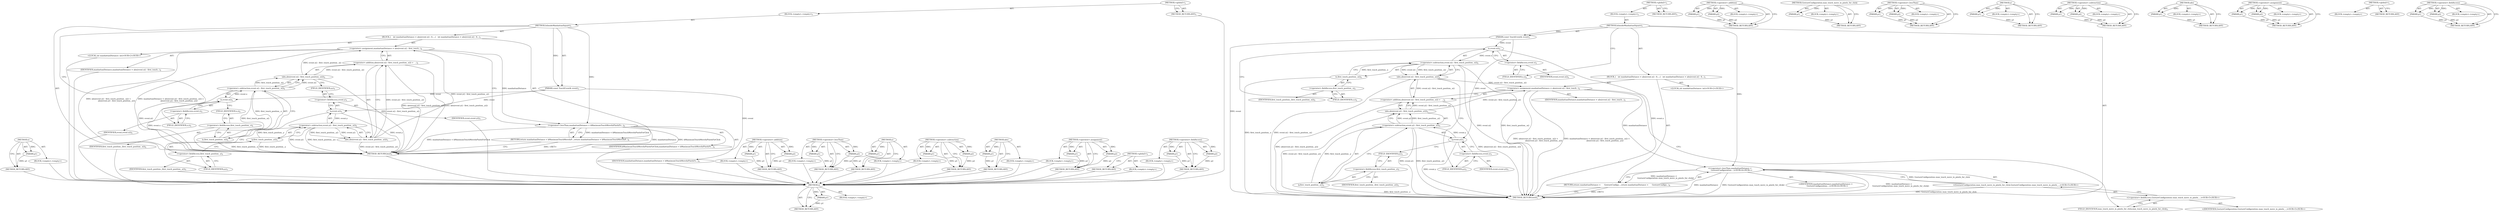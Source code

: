 digraph "&lt;operator&gt;.fieldAccess" {
vulnerable_79 [label=<(METHOD,x)>];
vulnerable_80 [label=<(PARAM,p1)>];
vulnerable_81 [label=<(BLOCK,&lt;empty&gt;,&lt;empty&gt;)>];
vulnerable_82 [label=<(METHOD_RETURN,ANY)>];
vulnerable_6 [label=<(METHOD,&lt;global&gt;)<SUB>1</SUB>>];
vulnerable_7 [label=<(BLOCK,&lt;empty&gt;,&lt;empty&gt;)<SUB>1</SUB>>];
vulnerable_8 [label=<(METHOD,IsInsideManhattanSquare)<SUB>1</SUB>>];
vulnerable_9 [label=<(PARAM,const TouchEvent&amp; event)<SUB>1</SUB>>];
vulnerable_10 [label=<(BLOCK,{
   int manhattanDistance = abs(event.x() - fi...,{
   int manhattanDistance = abs(event.x() - fi...)<SUB>1</SUB>>];
vulnerable_11 [label="<(LOCAL,int manhattanDistance: int)<SUB>2</SUB>>"];
vulnerable_12 [label=<(&lt;operator&gt;.assignment,manhattanDistance = abs(event.x() - first_touch...)<SUB>2</SUB>>];
vulnerable_13 [label=<(IDENTIFIER,manhattanDistance,manhattanDistance = abs(event.x() - first_touch...)<SUB>2</SUB>>];
vulnerable_14 [label=<(&lt;operator&gt;.addition,abs(event.x() - first_touch_position_.x()) +
  ...)<SUB>2</SUB>>];
vulnerable_15 [label=<(abs,abs(event.x() - first_touch_position_.x()))<SUB>2</SUB>>];
vulnerable_16 [label=<(&lt;operator&gt;.subtraction,event.x() - first_touch_position_.x())<SUB>2</SUB>>];
vulnerable_17 [label=<(x,event.x())<SUB>2</SUB>>];
vulnerable_18 [label=<(&lt;operator&gt;.fieldAccess,event.x)<SUB>2</SUB>>];
vulnerable_19 [label=<(IDENTIFIER,event,event.x())<SUB>2</SUB>>];
vulnerable_20 [label=<(FIELD_IDENTIFIER,x,x)<SUB>2</SUB>>];
vulnerable_21 [label=<(x,first_touch_position_.x())<SUB>2</SUB>>];
vulnerable_22 [label=<(&lt;operator&gt;.fieldAccess,first_touch_position_.x)<SUB>2</SUB>>];
vulnerable_23 [label=<(IDENTIFIER,first_touch_position_,first_touch_position_.x())<SUB>2</SUB>>];
vulnerable_24 [label=<(FIELD_IDENTIFIER,x,x)<SUB>2</SUB>>];
vulnerable_25 [label=<(abs,abs(event.y() - first_touch_position_.y()))<SUB>3</SUB>>];
vulnerable_26 [label=<(&lt;operator&gt;.subtraction,event.y() - first_touch_position_.y())<SUB>3</SUB>>];
vulnerable_27 [label=<(y,event.y())<SUB>3</SUB>>];
vulnerable_28 [label=<(&lt;operator&gt;.fieldAccess,event.y)<SUB>3</SUB>>];
vulnerable_29 [label=<(IDENTIFIER,event,event.y())<SUB>3</SUB>>];
vulnerable_30 [label=<(FIELD_IDENTIFIER,y,y)<SUB>3</SUB>>];
vulnerable_31 [label=<(y,first_touch_position_.y())<SUB>3</SUB>>];
vulnerable_32 [label=<(&lt;operator&gt;.fieldAccess,first_touch_position_.y)<SUB>3</SUB>>];
vulnerable_33 [label=<(IDENTIFIER,first_touch_position_,first_touch_position_.y())<SUB>3</SUB>>];
vulnerable_34 [label=<(FIELD_IDENTIFIER,y,y)<SUB>3</SUB>>];
vulnerable_35 [label=<(RETURN,return manhattanDistance &lt; kMaximumTouchMoveInP...,return manhattanDistance &lt; kMaximumTouchMoveInP...)<SUB>4</SUB>>];
vulnerable_36 [label=<(&lt;operator&gt;.lessThan,manhattanDistance &lt; kMaximumTouchMoveInPixelsFo...)<SUB>4</SUB>>];
vulnerable_37 [label=<(IDENTIFIER,manhattanDistance,manhattanDistance &lt; kMaximumTouchMoveInPixelsFo...)<SUB>4</SUB>>];
vulnerable_38 [label=<(IDENTIFIER,kMaximumTouchMoveInPixelsForClick,manhattanDistance &lt; kMaximumTouchMoveInPixelsFo...)<SUB>4</SUB>>];
vulnerable_39 [label=<(METHOD_RETURN,bool)<SUB>1</SUB>>];
vulnerable_41 [label=<(METHOD_RETURN,ANY)<SUB>1</SUB>>];
vulnerable_65 [label=<(METHOD,&lt;operator&gt;.addition)>];
vulnerable_66 [label=<(PARAM,p1)>];
vulnerable_67 [label=<(PARAM,p2)>];
vulnerable_68 [label=<(BLOCK,&lt;empty&gt;,&lt;empty&gt;)>];
vulnerable_69 [label=<(METHOD_RETURN,ANY)>];
vulnerable_92 [label=<(METHOD,&lt;operator&gt;.lessThan)>];
vulnerable_93 [label=<(PARAM,p1)>];
vulnerable_94 [label=<(PARAM,p2)>];
vulnerable_95 [label=<(BLOCK,&lt;empty&gt;,&lt;empty&gt;)>];
vulnerable_96 [label=<(METHOD_RETURN,ANY)>];
vulnerable_88 [label=<(METHOD,y)>];
vulnerable_89 [label=<(PARAM,p1)>];
vulnerable_90 [label=<(BLOCK,&lt;empty&gt;,&lt;empty&gt;)>];
vulnerable_91 [label=<(METHOD_RETURN,ANY)>];
vulnerable_74 [label=<(METHOD,&lt;operator&gt;.subtraction)>];
vulnerable_75 [label=<(PARAM,p1)>];
vulnerable_76 [label=<(PARAM,p2)>];
vulnerable_77 [label=<(BLOCK,&lt;empty&gt;,&lt;empty&gt;)>];
vulnerable_78 [label=<(METHOD_RETURN,ANY)>];
vulnerable_70 [label=<(METHOD,abs)>];
vulnerable_71 [label=<(PARAM,p1)>];
vulnerable_72 [label=<(BLOCK,&lt;empty&gt;,&lt;empty&gt;)>];
vulnerable_73 [label=<(METHOD_RETURN,ANY)>];
vulnerable_60 [label=<(METHOD,&lt;operator&gt;.assignment)>];
vulnerable_61 [label=<(PARAM,p1)>];
vulnerable_62 [label=<(PARAM,p2)>];
vulnerable_63 [label=<(BLOCK,&lt;empty&gt;,&lt;empty&gt;)>];
vulnerable_64 [label=<(METHOD_RETURN,ANY)>];
vulnerable_54 [label=<(METHOD,&lt;global&gt;)<SUB>1</SUB>>];
vulnerable_55 [label=<(BLOCK,&lt;empty&gt;,&lt;empty&gt;)>];
vulnerable_56 [label=<(METHOD_RETURN,ANY)>];
vulnerable_83 [label=<(METHOD,&lt;operator&gt;.fieldAccess)>];
vulnerable_84 [label=<(PARAM,p1)>];
vulnerable_85 [label=<(PARAM,p2)>];
vulnerable_86 [label=<(BLOCK,&lt;empty&gt;,&lt;empty&gt;)>];
vulnerable_87 [label=<(METHOD_RETURN,ANY)>];
fixed_82 [label=<(METHOD,x)>];
fixed_83 [label=<(PARAM,p1)>];
fixed_84 [label=<(BLOCK,&lt;empty&gt;,&lt;empty&gt;)>];
fixed_85 [label=<(METHOD_RETURN,ANY)>];
fixed_6 [label=<(METHOD,&lt;global&gt;)<SUB>1</SUB>>];
fixed_7 [label=<(BLOCK,&lt;empty&gt;,&lt;empty&gt;)<SUB>1</SUB>>];
fixed_8 [label=<(METHOD,IsInsideManhattanSquare)<SUB>1</SUB>>];
fixed_9 [label=<(PARAM,const TouchEvent&amp; event)<SUB>1</SUB>>];
fixed_10 [label=<(BLOCK,{
   int manhattanDistance = abs(event.x() - fi...,{
   int manhattanDistance = abs(event.x() - fi...)<SUB>1</SUB>>];
fixed_11 [label="<(LOCAL,int manhattanDistance: int)<SUB>2</SUB>>"];
fixed_12 [label=<(&lt;operator&gt;.assignment,manhattanDistance = abs(event.x() - first_touch...)<SUB>2</SUB>>];
fixed_13 [label=<(IDENTIFIER,manhattanDistance,manhattanDistance = abs(event.x() - first_touch...)<SUB>2</SUB>>];
fixed_14 [label=<(&lt;operator&gt;.addition,abs(event.x() - first_touch_position_.x()) +
  ...)<SUB>2</SUB>>];
fixed_15 [label=<(abs,abs(event.x() - first_touch_position_.x()))<SUB>2</SUB>>];
fixed_16 [label=<(&lt;operator&gt;.subtraction,event.x() - first_touch_position_.x())<SUB>2</SUB>>];
fixed_17 [label=<(x,event.x())<SUB>2</SUB>>];
fixed_18 [label=<(&lt;operator&gt;.fieldAccess,event.x)<SUB>2</SUB>>];
fixed_19 [label=<(IDENTIFIER,event,event.x())<SUB>2</SUB>>];
fixed_20 [label=<(FIELD_IDENTIFIER,x,x)<SUB>2</SUB>>];
fixed_21 [label=<(x,first_touch_position_.x())<SUB>2</SUB>>];
fixed_22 [label=<(&lt;operator&gt;.fieldAccess,first_touch_position_.x)<SUB>2</SUB>>];
fixed_23 [label=<(IDENTIFIER,first_touch_position_,first_touch_position_.x())<SUB>2</SUB>>];
fixed_24 [label=<(FIELD_IDENTIFIER,x,x)<SUB>2</SUB>>];
fixed_25 [label=<(abs,abs(event.y() - first_touch_position_.y()))<SUB>3</SUB>>];
fixed_26 [label=<(&lt;operator&gt;.subtraction,event.y() - first_touch_position_.y())<SUB>3</SUB>>];
fixed_27 [label=<(y,event.y())<SUB>3</SUB>>];
fixed_28 [label=<(&lt;operator&gt;.fieldAccess,event.y)<SUB>3</SUB>>];
fixed_29 [label=<(IDENTIFIER,event,event.y())<SUB>3</SUB>>];
fixed_30 [label=<(FIELD_IDENTIFIER,y,y)<SUB>3</SUB>>];
fixed_31 [label=<(y,first_touch_position_.y())<SUB>3</SUB>>];
fixed_32 [label=<(&lt;operator&gt;.fieldAccess,first_touch_position_.y)<SUB>3</SUB>>];
fixed_33 [label=<(IDENTIFIER,first_touch_position_,first_touch_position_.y())<SUB>3</SUB>>];
fixed_34 [label=<(FIELD_IDENTIFIER,y,y)<SUB>3</SUB>>];
fixed_35 [label=<(RETURN,return manhattanDistance &lt;
      GestureConfigu...,return manhattanDistance &lt;
      GestureConfigu...)<SUB>4</SUB>>];
fixed_36 [label="<(&lt;operator&gt;.lessThan,manhattanDistance &lt;
      GestureConfiguration:...)<SUB>4</SUB>>"];
fixed_37 [label="<(IDENTIFIER,manhattanDistance,manhattanDistance &lt;
      GestureConfiguration:...)<SUB>4</SUB>>"];
fixed_38 [label="<(GestureConfiguration.max_touch_move_in_pixels_for_click,GestureConfiguration::max_touch_move_in_pixels_...)<SUB>5</SUB>>"];
fixed_39 [label="<(&lt;operator&gt;.fieldAccess,GestureConfiguration::max_touch_move_in_pixels_...)<SUB>5</SUB>>"];
fixed_40 [label="<(IDENTIFIER,GestureConfiguration,GestureConfiguration::max_touch_move_in_pixels_...)<SUB>5</SUB>>"];
fixed_41 [label=<(FIELD_IDENTIFIER,max_touch_move_in_pixels_for_click,max_touch_move_in_pixels_for_click)<SUB>5</SUB>>];
fixed_42 [label=<(METHOD_RETURN,bool)<SUB>1</SUB>>];
fixed_44 [label=<(METHOD_RETURN,ANY)<SUB>1</SUB>>];
fixed_68 [label=<(METHOD,&lt;operator&gt;.addition)>];
fixed_69 [label=<(PARAM,p1)>];
fixed_70 [label=<(PARAM,p2)>];
fixed_71 [label=<(BLOCK,&lt;empty&gt;,&lt;empty&gt;)>];
fixed_72 [label=<(METHOD_RETURN,ANY)>];
fixed_100 [label=<(METHOD,GestureConfiguration.max_touch_move_in_pixels_for_click)>];
fixed_101 [label=<(PARAM,p1)>];
fixed_102 [label=<(BLOCK,&lt;empty&gt;,&lt;empty&gt;)>];
fixed_103 [label=<(METHOD_RETURN,ANY)>];
fixed_95 [label=<(METHOD,&lt;operator&gt;.lessThan)>];
fixed_96 [label=<(PARAM,p1)>];
fixed_97 [label=<(PARAM,p2)>];
fixed_98 [label=<(BLOCK,&lt;empty&gt;,&lt;empty&gt;)>];
fixed_99 [label=<(METHOD_RETURN,ANY)>];
fixed_91 [label=<(METHOD,y)>];
fixed_92 [label=<(PARAM,p1)>];
fixed_93 [label=<(BLOCK,&lt;empty&gt;,&lt;empty&gt;)>];
fixed_94 [label=<(METHOD_RETURN,ANY)>];
fixed_77 [label=<(METHOD,&lt;operator&gt;.subtraction)>];
fixed_78 [label=<(PARAM,p1)>];
fixed_79 [label=<(PARAM,p2)>];
fixed_80 [label=<(BLOCK,&lt;empty&gt;,&lt;empty&gt;)>];
fixed_81 [label=<(METHOD_RETURN,ANY)>];
fixed_73 [label=<(METHOD,abs)>];
fixed_74 [label=<(PARAM,p1)>];
fixed_75 [label=<(BLOCK,&lt;empty&gt;,&lt;empty&gt;)>];
fixed_76 [label=<(METHOD_RETURN,ANY)>];
fixed_63 [label=<(METHOD,&lt;operator&gt;.assignment)>];
fixed_64 [label=<(PARAM,p1)>];
fixed_65 [label=<(PARAM,p2)>];
fixed_66 [label=<(BLOCK,&lt;empty&gt;,&lt;empty&gt;)>];
fixed_67 [label=<(METHOD_RETURN,ANY)>];
fixed_57 [label=<(METHOD,&lt;global&gt;)<SUB>1</SUB>>];
fixed_58 [label=<(BLOCK,&lt;empty&gt;,&lt;empty&gt;)>];
fixed_59 [label=<(METHOD_RETURN,ANY)>];
fixed_86 [label=<(METHOD,&lt;operator&gt;.fieldAccess)>];
fixed_87 [label=<(PARAM,p1)>];
fixed_88 [label=<(PARAM,p2)>];
fixed_89 [label=<(BLOCK,&lt;empty&gt;,&lt;empty&gt;)>];
fixed_90 [label=<(METHOD_RETURN,ANY)>];
vulnerable_79 -> vulnerable_80  [key=0, label="AST: "];
vulnerable_79 -> vulnerable_80  [key=1, label="DDG: "];
vulnerable_79 -> vulnerable_81  [key=0, label="AST: "];
vulnerable_79 -> vulnerable_82  [key=0, label="AST: "];
vulnerable_79 -> vulnerable_82  [key=1, label="CFG: "];
vulnerable_80 -> vulnerable_82  [key=0, label="DDG: p1"];
vulnerable_81 -> fixed_82  [key=0];
vulnerable_82 -> fixed_82  [key=0];
vulnerable_6 -> vulnerable_7  [key=0, label="AST: "];
vulnerable_6 -> vulnerable_41  [key=0, label="AST: "];
vulnerable_6 -> vulnerable_41  [key=1, label="CFG: "];
vulnerable_7 -> vulnerable_8  [key=0, label="AST: "];
vulnerable_8 -> vulnerable_9  [key=0, label="AST: "];
vulnerable_8 -> vulnerable_9  [key=1, label="DDG: "];
vulnerable_8 -> vulnerable_10  [key=0, label="AST: "];
vulnerable_8 -> vulnerable_39  [key=0, label="AST: "];
vulnerable_8 -> vulnerable_20  [key=0, label="CFG: "];
vulnerable_8 -> vulnerable_36  [key=0, label="DDG: "];
vulnerable_9 -> vulnerable_39  [key=0, label="DDG: event"];
vulnerable_9 -> vulnerable_17  [key=0, label="DDG: event"];
vulnerable_9 -> vulnerable_27  [key=0, label="DDG: event"];
vulnerable_10 -> vulnerable_11  [key=0, label="AST: "];
vulnerable_10 -> vulnerable_12  [key=0, label="AST: "];
vulnerable_10 -> vulnerable_35  [key=0, label="AST: "];
vulnerable_11 -> fixed_82  [key=0];
vulnerable_12 -> vulnerable_13  [key=0, label="AST: "];
vulnerable_12 -> vulnerable_14  [key=0, label="AST: "];
vulnerable_12 -> vulnerable_36  [key=0, label="CFG: "];
vulnerable_12 -> vulnerable_36  [key=1, label="DDG: manhattanDistance"];
vulnerable_12 -> vulnerable_39  [key=0, label="DDG: abs(event.x() - first_touch_position_.x()) +
                           abs(event.y() - first_touch_position_.y())"];
vulnerable_12 -> vulnerable_39  [key=1, label="DDG: manhattanDistance = abs(event.x() - first_touch_position_.x()) +
                           abs(event.y() - first_touch_position_.y())"];
vulnerable_13 -> fixed_82  [key=0];
vulnerable_14 -> vulnerable_15  [key=0, label="AST: "];
vulnerable_14 -> vulnerable_25  [key=0, label="AST: "];
vulnerable_14 -> vulnerable_12  [key=0, label="CFG: "];
vulnerable_14 -> vulnerable_39  [key=0, label="DDG: abs(event.x() - first_touch_position_.x())"];
vulnerable_14 -> vulnerable_39  [key=1, label="DDG: abs(event.y() - first_touch_position_.y())"];
vulnerable_15 -> vulnerable_16  [key=0, label="AST: "];
vulnerable_15 -> vulnerable_30  [key=0, label="CFG: "];
vulnerable_15 -> vulnerable_39  [key=0, label="DDG: event.x() - first_touch_position_.x()"];
vulnerable_15 -> vulnerable_12  [key=0, label="DDG: event.x() - first_touch_position_.x()"];
vulnerable_15 -> vulnerable_14  [key=0, label="DDG: event.x() - first_touch_position_.x()"];
vulnerable_16 -> vulnerable_17  [key=0, label="AST: "];
vulnerable_16 -> vulnerable_21  [key=0, label="AST: "];
vulnerable_16 -> vulnerable_15  [key=0, label="CFG: "];
vulnerable_16 -> vulnerable_15  [key=1, label="DDG: event.x()"];
vulnerable_16 -> vulnerable_15  [key=2, label="DDG: first_touch_position_.x()"];
vulnerable_16 -> vulnerable_39  [key=0, label="DDG: event.x()"];
vulnerable_16 -> vulnerable_39  [key=1, label="DDG: first_touch_position_.x()"];
vulnerable_17 -> vulnerable_18  [key=0, label="AST: "];
vulnerable_17 -> vulnerable_24  [key=0, label="CFG: "];
vulnerable_17 -> vulnerable_39  [key=0, label="DDG: event.x"];
vulnerable_17 -> vulnerable_16  [key=0, label="DDG: event.x"];
vulnerable_18 -> vulnerable_19  [key=0, label="AST: "];
vulnerable_18 -> vulnerable_20  [key=0, label="AST: "];
vulnerable_18 -> vulnerable_17  [key=0, label="CFG: "];
vulnerable_19 -> fixed_82  [key=0];
vulnerable_20 -> vulnerable_18  [key=0, label="CFG: "];
vulnerable_21 -> vulnerable_22  [key=0, label="AST: "];
vulnerable_21 -> vulnerable_16  [key=0, label="CFG: "];
vulnerable_21 -> vulnerable_16  [key=1, label="DDG: first_touch_position_.x"];
vulnerable_21 -> vulnerable_39  [key=0, label="DDG: first_touch_position_.x"];
vulnerable_22 -> vulnerable_23  [key=0, label="AST: "];
vulnerable_22 -> vulnerable_24  [key=0, label="AST: "];
vulnerable_22 -> vulnerable_21  [key=0, label="CFG: "];
vulnerable_23 -> fixed_82  [key=0];
vulnerable_24 -> vulnerable_22  [key=0, label="CFG: "];
vulnerable_25 -> vulnerable_26  [key=0, label="AST: "];
vulnerable_25 -> vulnerable_14  [key=0, label="CFG: "];
vulnerable_25 -> vulnerable_14  [key=1, label="DDG: event.y() - first_touch_position_.y()"];
vulnerable_25 -> vulnerable_39  [key=0, label="DDG: event.y() - first_touch_position_.y()"];
vulnerable_25 -> vulnerable_12  [key=0, label="DDG: event.y() - first_touch_position_.y()"];
vulnerable_26 -> vulnerable_27  [key=0, label="AST: "];
vulnerable_26 -> vulnerable_31  [key=0, label="AST: "];
vulnerable_26 -> vulnerable_25  [key=0, label="CFG: "];
vulnerable_26 -> vulnerable_25  [key=1, label="DDG: event.y()"];
vulnerable_26 -> vulnerable_25  [key=2, label="DDG: first_touch_position_.y()"];
vulnerable_26 -> vulnerable_39  [key=0, label="DDG: event.y()"];
vulnerable_26 -> vulnerable_39  [key=1, label="DDG: first_touch_position_.y()"];
vulnerable_27 -> vulnerable_28  [key=0, label="AST: "];
vulnerable_27 -> vulnerable_34  [key=0, label="CFG: "];
vulnerable_27 -> vulnerable_39  [key=0, label="DDG: event.y"];
vulnerable_27 -> vulnerable_26  [key=0, label="DDG: event.y"];
vulnerable_28 -> vulnerable_29  [key=0, label="AST: "];
vulnerable_28 -> vulnerable_30  [key=0, label="AST: "];
vulnerable_28 -> vulnerable_27  [key=0, label="CFG: "];
vulnerable_29 -> fixed_82  [key=0];
vulnerable_30 -> vulnerable_28  [key=0, label="CFG: "];
vulnerable_31 -> vulnerable_32  [key=0, label="AST: "];
vulnerable_31 -> vulnerable_26  [key=0, label="CFG: "];
vulnerable_31 -> vulnerable_26  [key=1, label="DDG: first_touch_position_.y"];
vulnerable_31 -> vulnerable_39  [key=0, label="DDG: first_touch_position_.y"];
vulnerable_32 -> vulnerable_33  [key=0, label="AST: "];
vulnerable_32 -> vulnerable_34  [key=0, label="AST: "];
vulnerable_32 -> vulnerable_31  [key=0, label="CFG: "];
vulnerable_33 -> fixed_82  [key=0];
vulnerable_34 -> vulnerable_32  [key=0, label="CFG: "];
vulnerable_35 -> vulnerable_36  [key=0, label="AST: "];
vulnerable_35 -> vulnerable_39  [key=0, label="CFG: "];
vulnerable_35 -> vulnerable_39  [key=1, label="DDG: &lt;RET&gt;"];
vulnerable_36 -> vulnerable_37  [key=0, label="AST: "];
vulnerable_36 -> vulnerable_38  [key=0, label="AST: "];
vulnerable_36 -> vulnerable_35  [key=0, label="CFG: "];
vulnerable_36 -> vulnerable_35  [key=1, label="DDG: manhattanDistance &lt; kMaximumTouchMoveInPixelsForClick"];
vulnerable_36 -> vulnerable_39  [key=0, label="DDG: manhattanDistance"];
vulnerable_36 -> vulnerable_39  [key=1, label="DDG: kMaximumTouchMoveInPixelsForClick"];
vulnerable_36 -> vulnerable_39  [key=2, label="DDG: manhattanDistance &lt; kMaximumTouchMoveInPixelsForClick"];
vulnerable_37 -> fixed_82  [key=0];
vulnerable_38 -> fixed_82  [key=0];
vulnerable_39 -> fixed_82  [key=0];
vulnerable_41 -> fixed_82  [key=0];
vulnerable_65 -> vulnerable_66  [key=0, label="AST: "];
vulnerable_65 -> vulnerable_66  [key=1, label="DDG: "];
vulnerable_65 -> vulnerable_68  [key=0, label="AST: "];
vulnerable_65 -> vulnerable_67  [key=0, label="AST: "];
vulnerable_65 -> vulnerable_67  [key=1, label="DDG: "];
vulnerable_65 -> vulnerable_69  [key=0, label="AST: "];
vulnerable_65 -> vulnerable_69  [key=1, label="CFG: "];
vulnerable_66 -> vulnerable_69  [key=0, label="DDG: p1"];
vulnerable_67 -> vulnerable_69  [key=0, label="DDG: p2"];
vulnerable_68 -> fixed_82  [key=0];
vulnerable_69 -> fixed_82  [key=0];
vulnerable_92 -> vulnerable_93  [key=0, label="AST: "];
vulnerable_92 -> vulnerable_93  [key=1, label="DDG: "];
vulnerable_92 -> vulnerable_95  [key=0, label="AST: "];
vulnerable_92 -> vulnerable_94  [key=0, label="AST: "];
vulnerable_92 -> vulnerable_94  [key=1, label="DDG: "];
vulnerable_92 -> vulnerable_96  [key=0, label="AST: "];
vulnerable_92 -> vulnerable_96  [key=1, label="CFG: "];
vulnerable_93 -> vulnerable_96  [key=0, label="DDG: p1"];
vulnerable_94 -> vulnerable_96  [key=0, label="DDG: p2"];
vulnerable_95 -> fixed_82  [key=0];
vulnerable_96 -> fixed_82  [key=0];
vulnerable_88 -> vulnerable_89  [key=0, label="AST: "];
vulnerable_88 -> vulnerable_89  [key=1, label="DDG: "];
vulnerable_88 -> vulnerable_90  [key=0, label="AST: "];
vulnerable_88 -> vulnerable_91  [key=0, label="AST: "];
vulnerable_88 -> vulnerable_91  [key=1, label="CFG: "];
vulnerable_89 -> vulnerable_91  [key=0, label="DDG: p1"];
vulnerable_90 -> fixed_82  [key=0];
vulnerable_91 -> fixed_82  [key=0];
vulnerable_74 -> vulnerable_75  [key=0, label="AST: "];
vulnerable_74 -> vulnerable_75  [key=1, label="DDG: "];
vulnerable_74 -> vulnerable_77  [key=0, label="AST: "];
vulnerable_74 -> vulnerable_76  [key=0, label="AST: "];
vulnerable_74 -> vulnerable_76  [key=1, label="DDG: "];
vulnerable_74 -> vulnerable_78  [key=0, label="AST: "];
vulnerable_74 -> vulnerable_78  [key=1, label="CFG: "];
vulnerable_75 -> vulnerable_78  [key=0, label="DDG: p1"];
vulnerable_76 -> vulnerable_78  [key=0, label="DDG: p2"];
vulnerable_77 -> fixed_82  [key=0];
vulnerable_78 -> fixed_82  [key=0];
vulnerable_70 -> vulnerable_71  [key=0, label="AST: "];
vulnerable_70 -> vulnerable_71  [key=1, label="DDG: "];
vulnerable_70 -> vulnerable_72  [key=0, label="AST: "];
vulnerable_70 -> vulnerable_73  [key=0, label="AST: "];
vulnerable_70 -> vulnerable_73  [key=1, label="CFG: "];
vulnerable_71 -> vulnerable_73  [key=0, label="DDG: p1"];
vulnerable_72 -> fixed_82  [key=0];
vulnerable_73 -> fixed_82  [key=0];
vulnerable_60 -> vulnerable_61  [key=0, label="AST: "];
vulnerable_60 -> vulnerable_61  [key=1, label="DDG: "];
vulnerable_60 -> vulnerable_63  [key=0, label="AST: "];
vulnerable_60 -> vulnerable_62  [key=0, label="AST: "];
vulnerable_60 -> vulnerable_62  [key=1, label="DDG: "];
vulnerable_60 -> vulnerable_64  [key=0, label="AST: "];
vulnerable_60 -> vulnerable_64  [key=1, label="CFG: "];
vulnerable_61 -> vulnerable_64  [key=0, label="DDG: p1"];
vulnerable_62 -> vulnerable_64  [key=0, label="DDG: p2"];
vulnerable_63 -> fixed_82  [key=0];
vulnerable_64 -> fixed_82  [key=0];
vulnerable_54 -> vulnerable_55  [key=0, label="AST: "];
vulnerable_54 -> vulnerable_56  [key=0, label="AST: "];
vulnerable_54 -> vulnerable_56  [key=1, label="CFG: "];
vulnerable_55 -> fixed_82  [key=0];
vulnerable_56 -> fixed_82  [key=0];
vulnerable_83 -> vulnerable_84  [key=0, label="AST: "];
vulnerable_83 -> vulnerable_84  [key=1, label="DDG: "];
vulnerable_83 -> vulnerable_86  [key=0, label="AST: "];
vulnerable_83 -> vulnerable_85  [key=0, label="AST: "];
vulnerable_83 -> vulnerable_85  [key=1, label="DDG: "];
vulnerable_83 -> vulnerable_87  [key=0, label="AST: "];
vulnerable_83 -> vulnerable_87  [key=1, label="CFG: "];
vulnerable_84 -> vulnerable_87  [key=0, label="DDG: p1"];
vulnerable_85 -> vulnerable_87  [key=0, label="DDG: p2"];
vulnerable_86 -> fixed_82  [key=0];
vulnerable_87 -> fixed_82  [key=0];
fixed_82 -> fixed_83  [key=0, label="AST: "];
fixed_82 -> fixed_83  [key=1, label="DDG: "];
fixed_82 -> fixed_84  [key=0, label="AST: "];
fixed_82 -> fixed_85  [key=0, label="AST: "];
fixed_82 -> fixed_85  [key=1, label="CFG: "];
fixed_83 -> fixed_85  [key=0, label="DDG: p1"];
fixed_6 -> fixed_7  [key=0, label="AST: "];
fixed_6 -> fixed_44  [key=0, label="AST: "];
fixed_6 -> fixed_44  [key=1, label="CFG: "];
fixed_7 -> fixed_8  [key=0, label="AST: "];
fixed_8 -> fixed_9  [key=0, label="AST: "];
fixed_8 -> fixed_9  [key=1, label="DDG: "];
fixed_8 -> fixed_10  [key=0, label="AST: "];
fixed_8 -> fixed_42  [key=0, label="AST: "];
fixed_8 -> fixed_20  [key=0, label="CFG: "];
fixed_8 -> fixed_36  [key=0, label="DDG: "];
fixed_9 -> fixed_42  [key=0, label="DDG: event"];
fixed_9 -> fixed_17  [key=0, label="DDG: event"];
fixed_9 -> fixed_27  [key=0, label="DDG: event"];
fixed_10 -> fixed_11  [key=0, label="AST: "];
fixed_10 -> fixed_12  [key=0, label="AST: "];
fixed_10 -> fixed_35  [key=0, label="AST: "];
fixed_12 -> fixed_13  [key=0, label="AST: "];
fixed_12 -> fixed_14  [key=0, label="AST: "];
fixed_12 -> fixed_41  [key=0, label="CFG: "];
fixed_12 -> fixed_42  [key=0, label="DDG: abs(event.x() - first_touch_position_.x()) +
                           abs(event.y() - first_touch_position_.y())"];
fixed_12 -> fixed_42  [key=1, label="DDG: manhattanDistance = abs(event.x() - first_touch_position_.x()) +
                           abs(event.y() - first_touch_position_.y())"];
fixed_12 -> fixed_36  [key=0, label="DDG: manhattanDistance"];
fixed_14 -> fixed_15  [key=0, label="AST: "];
fixed_14 -> fixed_25  [key=0, label="AST: "];
fixed_14 -> fixed_12  [key=0, label="CFG: "];
fixed_14 -> fixed_42  [key=0, label="DDG: abs(event.x() - first_touch_position_.x())"];
fixed_14 -> fixed_42  [key=1, label="DDG: abs(event.y() - first_touch_position_.y())"];
fixed_15 -> fixed_16  [key=0, label="AST: "];
fixed_15 -> fixed_30  [key=0, label="CFG: "];
fixed_15 -> fixed_42  [key=0, label="DDG: event.x() - first_touch_position_.x()"];
fixed_15 -> fixed_12  [key=0, label="DDG: event.x() - first_touch_position_.x()"];
fixed_15 -> fixed_14  [key=0, label="DDG: event.x() - first_touch_position_.x()"];
fixed_16 -> fixed_17  [key=0, label="AST: "];
fixed_16 -> fixed_21  [key=0, label="AST: "];
fixed_16 -> fixed_15  [key=0, label="CFG: "];
fixed_16 -> fixed_15  [key=1, label="DDG: event.x()"];
fixed_16 -> fixed_15  [key=2, label="DDG: first_touch_position_.x()"];
fixed_16 -> fixed_42  [key=0, label="DDG: event.x()"];
fixed_16 -> fixed_42  [key=1, label="DDG: first_touch_position_.x()"];
fixed_17 -> fixed_18  [key=0, label="AST: "];
fixed_17 -> fixed_24  [key=0, label="CFG: "];
fixed_17 -> fixed_42  [key=0, label="DDG: event.x"];
fixed_17 -> fixed_16  [key=0, label="DDG: event.x"];
fixed_18 -> fixed_19  [key=0, label="AST: "];
fixed_18 -> fixed_20  [key=0, label="AST: "];
fixed_18 -> fixed_17  [key=0, label="CFG: "];
fixed_20 -> fixed_18  [key=0, label="CFG: "];
fixed_21 -> fixed_22  [key=0, label="AST: "];
fixed_21 -> fixed_16  [key=0, label="CFG: "];
fixed_21 -> fixed_16  [key=1, label="DDG: first_touch_position_.x"];
fixed_21 -> fixed_42  [key=0, label="DDG: first_touch_position_.x"];
fixed_22 -> fixed_23  [key=0, label="AST: "];
fixed_22 -> fixed_24  [key=0, label="AST: "];
fixed_22 -> fixed_21  [key=0, label="CFG: "];
fixed_24 -> fixed_22  [key=0, label="CFG: "];
fixed_25 -> fixed_26  [key=0, label="AST: "];
fixed_25 -> fixed_14  [key=0, label="CFG: "];
fixed_25 -> fixed_14  [key=1, label="DDG: event.y() - first_touch_position_.y()"];
fixed_25 -> fixed_42  [key=0, label="DDG: event.y() - first_touch_position_.y()"];
fixed_25 -> fixed_12  [key=0, label="DDG: event.y() - first_touch_position_.y()"];
fixed_26 -> fixed_27  [key=0, label="AST: "];
fixed_26 -> fixed_31  [key=0, label="AST: "];
fixed_26 -> fixed_25  [key=0, label="CFG: "];
fixed_26 -> fixed_25  [key=1, label="DDG: event.y()"];
fixed_26 -> fixed_25  [key=2, label="DDG: first_touch_position_.y()"];
fixed_26 -> fixed_42  [key=0, label="DDG: event.y()"];
fixed_26 -> fixed_42  [key=1, label="DDG: first_touch_position_.y()"];
fixed_27 -> fixed_28  [key=0, label="AST: "];
fixed_27 -> fixed_34  [key=0, label="CFG: "];
fixed_27 -> fixed_42  [key=0, label="DDG: event.y"];
fixed_27 -> fixed_26  [key=0, label="DDG: event.y"];
fixed_28 -> fixed_29  [key=0, label="AST: "];
fixed_28 -> fixed_30  [key=0, label="AST: "];
fixed_28 -> fixed_27  [key=0, label="CFG: "];
fixed_30 -> fixed_28  [key=0, label="CFG: "];
fixed_31 -> fixed_32  [key=0, label="AST: "];
fixed_31 -> fixed_26  [key=0, label="CFG: "];
fixed_31 -> fixed_26  [key=1, label="DDG: first_touch_position_.y"];
fixed_31 -> fixed_42  [key=0, label="DDG: first_touch_position_.y"];
fixed_32 -> fixed_33  [key=0, label="AST: "];
fixed_32 -> fixed_34  [key=0, label="AST: "];
fixed_32 -> fixed_31  [key=0, label="CFG: "];
fixed_34 -> fixed_32  [key=0, label="CFG: "];
fixed_35 -> fixed_36  [key=0, label="AST: "];
fixed_35 -> fixed_42  [key=0, label="CFG: "];
fixed_35 -> fixed_42  [key=1, label="DDG: &lt;RET&gt;"];
fixed_36 -> fixed_37  [key=0, label="AST: "];
fixed_36 -> fixed_38  [key=0, label="AST: "];
fixed_36 -> fixed_35  [key=0, label="CFG: "];
fixed_36 -> fixed_35  [key=1, label="DDG: manhattanDistance &lt;
      GestureConfiguration::max_touch_move_in_pixels_for_click()"];
fixed_36 -> fixed_42  [key=0, label="DDG: manhattanDistance"];
fixed_36 -> fixed_42  [key=1, label="DDG: GestureConfiguration::max_touch_move_in_pixels_for_click()"];
fixed_36 -> fixed_42  [key=2, label="DDG: manhattanDistance &lt;
      GestureConfiguration::max_touch_move_in_pixels_for_click()"];
fixed_38 -> fixed_39  [key=0, label="AST: "];
fixed_38 -> fixed_36  [key=0, label="CFG: "];
fixed_38 -> fixed_36  [key=1, label="DDG: GestureConfiguration::max_touch_move_in_pixels_for_click"];
fixed_38 -> fixed_42  [key=0, label="DDG: GestureConfiguration::max_touch_move_in_pixels_for_click"];
fixed_39 -> fixed_40  [key=0, label="AST: "];
fixed_39 -> fixed_41  [key=0, label="AST: "];
fixed_39 -> fixed_38  [key=0, label="CFG: "];
fixed_41 -> fixed_39  [key=0, label="CFG: "];
fixed_68 -> fixed_69  [key=0, label="AST: "];
fixed_68 -> fixed_69  [key=1, label="DDG: "];
fixed_68 -> fixed_71  [key=0, label="AST: "];
fixed_68 -> fixed_70  [key=0, label="AST: "];
fixed_68 -> fixed_70  [key=1, label="DDG: "];
fixed_68 -> fixed_72  [key=0, label="AST: "];
fixed_68 -> fixed_72  [key=1, label="CFG: "];
fixed_69 -> fixed_72  [key=0, label="DDG: p1"];
fixed_70 -> fixed_72  [key=0, label="DDG: p2"];
fixed_100 -> fixed_101  [key=0, label="AST: "];
fixed_100 -> fixed_101  [key=1, label="DDG: "];
fixed_100 -> fixed_102  [key=0, label="AST: "];
fixed_100 -> fixed_103  [key=0, label="AST: "];
fixed_100 -> fixed_103  [key=1, label="CFG: "];
fixed_101 -> fixed_103  [key=0, label="DDG: p1"];
fixed_95 -> fixed_96  [key=0, label="AST: "];
fixed_95 -> fixed_96  [key=1, label="DDG: "];
fixed_95 -> fixed_98  [key=0, label="AST: "];
fixed_95 -> fixed_97  [key=0, label="AST: "];
fixed_95 -> fixed_97  [key=1, label="DDG: "];
fixed_95 -> fixed_99  [key=0, label="AST: "];
fixed_95 -> fixed_99  [key=1, label="CFG: "];
fixed_96 -> fixed_99  [key=0, label="DDG: p1"];
fixed_97 -> fixed_99  [key=0, label="DDG: p2"];
fixed_91 -> fixed_92  [key=0, label="AST: "];
fixed_91 -> fixed_92  [key=1, label="DDG: "];
fixed_91 -> fixed_93  [key=0, label="AST: "];
fixed_91 -> fixed_94  [key=0, label="AST: "];
fixed_91 -> fixed_94  [key=1, label="CFG: "];
fixed_92 -> fixed_94  [key=0, label="DDG: p1"];
fixed_77 -> fixed_78  [key=0, label="AST: "];
fixed_77 -> fixed_78  [key=1, label="DDG: "];
fixed_77 -> fixed_80  [key=0, label="AST: "];
fixed_77 -> fixed_79  [key=0, label="AST: "];
fixed_77 -> fixed_79  [key=1, label="DDG: "];
fixed_77 -> fixed_81  [key=0, label="AST: "];
fixed_77 -> fixed_81  [key=1, label="CFG: "];
fixed_78 -> fixed_81  [key=0, label="DDG: p1"];
fixed_79 -> fixed_81  [key=0, label="DDG: p2"];
fixed_73 -> fixed_74  [key=0, label="AST: "];
fixed_73 -> fixed_74  [key=1, label="DDG: "];
fixed_73 -> fixed_75  [key=0, label="AST: "];
fixed_73 -> fixed_76  [key=0, label="AST: "];
fixed_73 -> fixed_76  [key=1, label="CFG: "];
fixed_74 -> fixed_76  [key=0, label="DDG: p1"];
fixed_63 -> fixed_64  [key=0, label="AST: "];
fixed_63 -> fixed_64  [key=1, label="DDG: "];
fixed_63 -> fixed_66  [key=0, label="AST: "];
fixed_63 -> fixed_65  [key=0, label="AST: "];
fixed_63 -> fixed_65  [key=1, label="DDG: "];
fixed_63 -> fixed_67  [key=0, label="AST: "];
fixed_63 -> fixed_67  [key=1, label="CFG: "];
fixed_64 -> fixed_67  [key=0, label="DDG: p1"];
fixed_65 -> fixed_67  [key=0, label="DDG: p2"];
fixed_57 -> fixed_58  [key=0, label="AST: "];
fixed_57 -> fixed_59  [key=0, label="AST: "];
fixed_57 -> fixed_59  [key=1, label="CFG: "];
fixed_86 -> fixed_87  [key=0, label="AST: "];
fixed_86 -> fixed_87  [key=1, label="DDG: "];
fixed_86 -> fixed_89  [key=0, label="AST: "];
fixed_86 -> fixed_88  [key=0, label="AST: "];
fixed_86 -> fixed_88  [key=1, label="DDG: "];
fixed_86 -> fixed_90  [key=0, label="AST: "];
fixed_86 -> fixed_90  [key=1, label="CFG: "];
fixed_87 -> fixed_90  [key=0, label="DDG: p1"];
fixed_88 -> fixed_90  [key=0, label="DDG: p2"];
}
